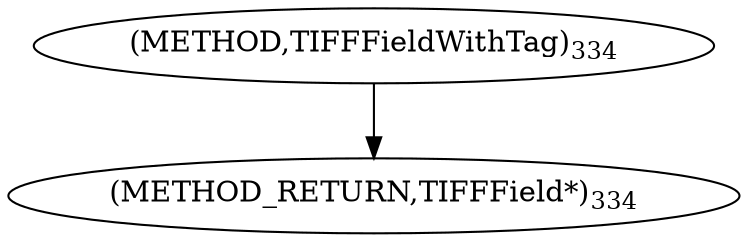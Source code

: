 digraph "TIFFFieldWithTag" {  
"8425" [label = <(METHOD,TIFFFieldWithTag)<SUB>334</SUB>> ]
"8428" [label = <(METHOD_RETURN,TIFFField*)<SUB>334</SUB>> ]
  "8425" -> "8428" 
}

